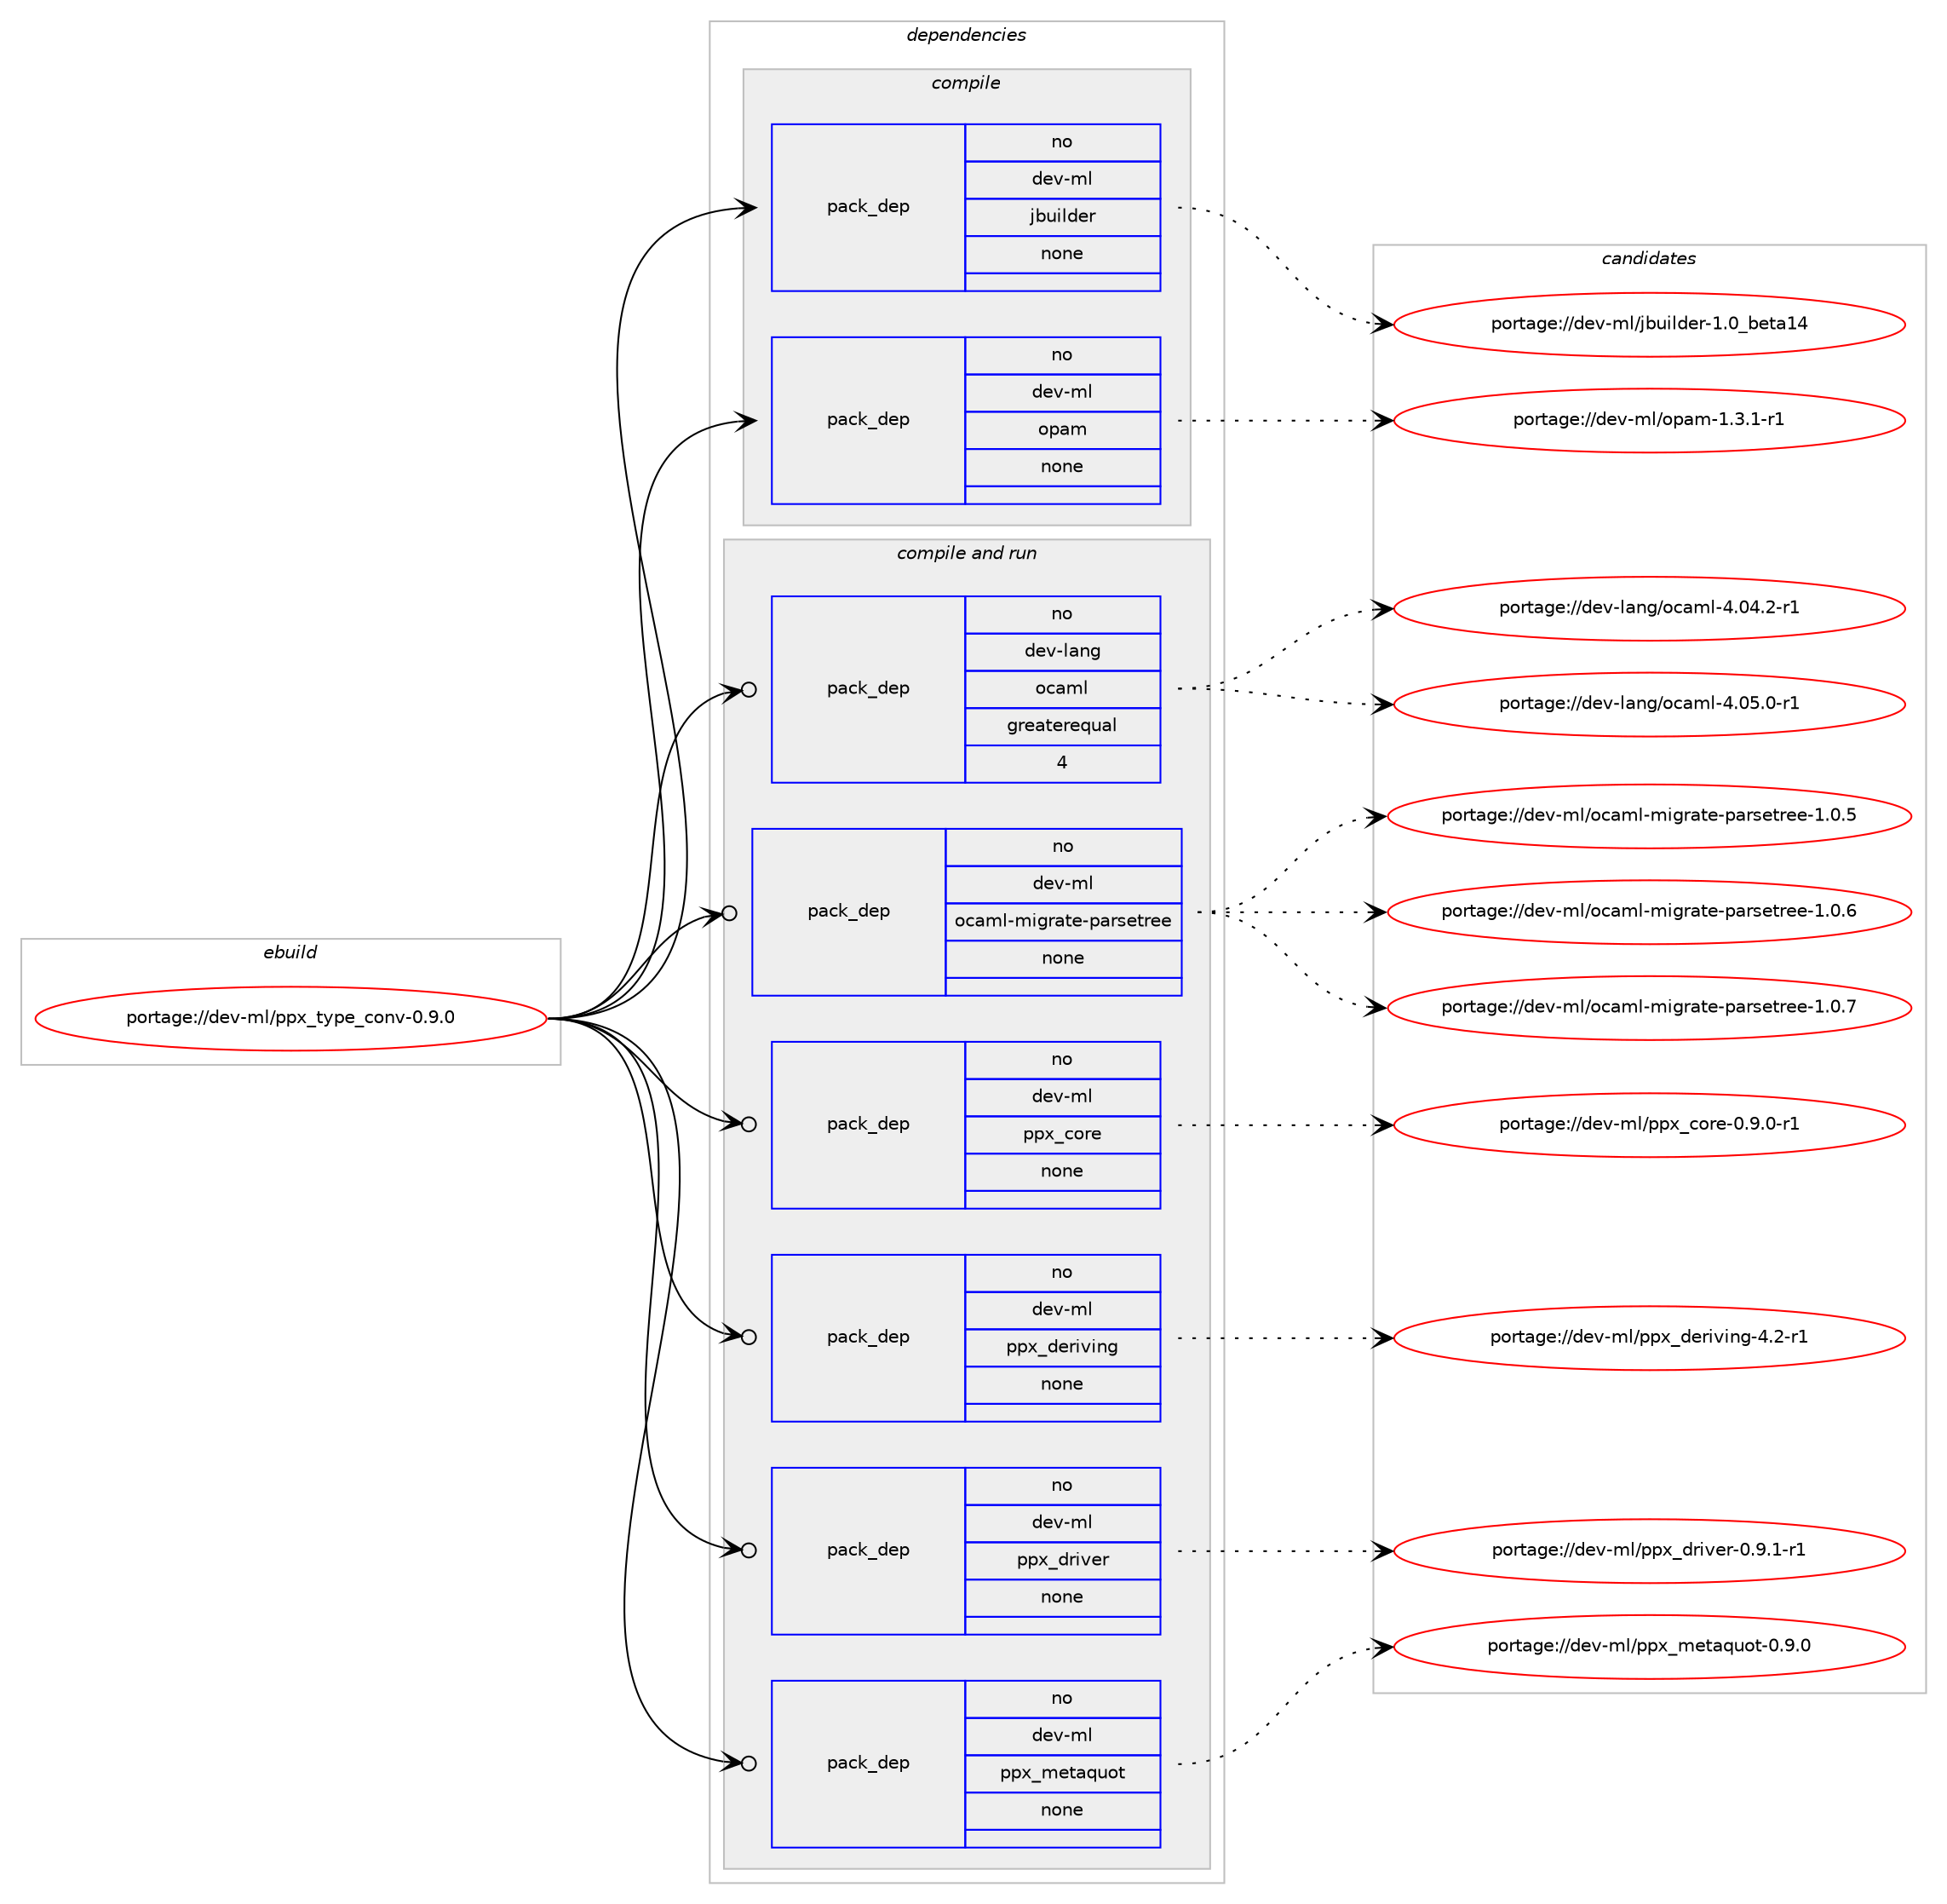 digraph prolog {

# *************
# Graph options
# *************

newrank=true;
concentrate=true;
compound=true;
graph [rankdir=LR,fontname=Helvetica,fontsize=10,ranksep=1.5];#, ranksep=2.5, nodesep=0.2];
edge  [arrowhead=vee];
node  [fontname=Helvetica,fontsize=10];

# **********
# The ebuild
# **********

subgraph cluster_leftcol {
color=gray;
rank=same;
label=<<i>ebuild</i>>;
id [label="portage://dev-ml/ppx_type_conv-0.9.0", color=red, width=4, href="../dev-ml/ppx_type_conv-0.9.0.svg"];
}

# ****************
# The dependencies
# ****************

subgraph cluster_midcol {
color=gray;
label=<<i>dependencies</i>>;
subgraph cluster_compile {
fillcolor="#eeeeee";
style=filled;
label=<<i>compile</i>>;
subgraph pack82276 {
dependency107943 [label=<<TABLE BORDER="0" CELLBORDER="1" CELLSPACING="0" CELLPADDING="4" WIDTH="220"><TR><TD ROWSPAN="6" CELLPADDING="30">pack_dep</TD></TR><TR><TD WIDTH="110">no</TD></TR><TR><TD>dev-ml</TD></TR><TR><TD>jbuilder</TD></TR><TR><TD>none</TD></TR><TR><TD></TD></TR></TABLE>>, shape=none, color=blue];
}
id:e -> dependency107943:w [weight=20,style="solid",arrowhead="vee"];
subgraph pack82277 {
dependency107944 [label=<<TABLE BORDER="0" CELLBORDER="1" CELLSPACING="0" CELLPADDING="4" WIDTH="220"><TR><TD ROWSPAN="6" CELLPADDING="30">pack_dep</TD></TR><TR><TD WIDTH="110">no</TD></TR><TR><TD>dev-ml</TD></TR><TR><TD>opam</TD></TR><TR><TD>none</TD></TR><TR><TD></TD></TR></TABLE>>, shape=none, color=blue];
}
id:e -> dependency107944:w [weight=20,style="solid",arrowhead="vee"];
}
subgraph cluster_compileandrun {
fillcolor="#eeeeee";
style=filled;
label=<<i>compile and run</i>>;
subgraph pack82278 {
dependency107945 [label=<<TABLE BORDER="0" CELLBORDER="1" CELLSPACING="0" CELLPADDING="4" WIDTH="220"><TR><TD ROWSPAN="6" CELLPADDING="30">pack_dep</TD></TR><TR><TD WIDTH="110">no</TD></TR><TR><TD>dev-lang</TD></TR><TR><TD>ocaml</TD></TR><TR><TD>greaterequal</TD></TR><TR><TD>4</TD></TR></TABLE>>, shape=none, color=blue];
}
id:e -> dependency107945:w [weight=20,style="solid",arrowhead="odotvee"];
subgraph pack82279 {
dependency107946 [label=<<TABLE BORDER="0" CELLBORDER="1" CELLSPACING="0" CELLPADDING="4" WIDTH="220"><TR><TD ROWSPAN="6" CELLPADDING="30">pack_dep</TD></TR><TR><TD WIDTH="110">no</TD></TR><TR><TD>dev-ml</TD></TR><TR><TD>ocaml-migrate-parsetree</TD></TR><TR><TD>none</TD></TR><TR><TD></TD></TR></TABLE>>, shape=none, color=blue];
}
id:e -> dependency107946:w [weight=20,style="solid",arrowhead="odotvee"];
subgraph pack82280 {
dependency107947 [label=<<TABLE BORDER="0" CELLBORDER="1" CELLSPACING="0" CELLPADDING="4" WIDTH="220"><TR><TD ROWSPAN="6" CELLPADDING="30">pack_dep</TD></TR><TR><TD WIDTH="110">no</TD></TR><TR><TD>dev-ml</TD></TR><TR><TD>ppx_core</TD></TR><TR><TD>none</TD></TR><TR><TD></TD></TR></TABLE>>, shape=none, color=blue];
}
id:e -> dependency107947:w [weight=20,style="solid",arrowhead="odotvee"];
subgraph pack82281 {
dependency107948 [label=<<TABLE BORDER="0" CELLBORDER="1" CELLSPACING="0" CELLPADDING="4" WIDTH="220"><TR><TD ROWSPAN="6" CELLPADDING="30">pack_dep</TD></TR><TR><TD WIDTH="110">no</TD></TR><TR><TD>dev-ml</TD></TR><TR><TD>ppx_deriving</TD></TR><TR><TD>none</TD></TR><TR><TD></TD></TR></TABLE>>, shape=none, color=blue];
}
id:e -> dependency107948:w [weight=20,style="solid",arrowhead="odotvee"];
subgraph pack82282 {
dependency107949 [label=<<TABLE BORDER="0" CELLBORDER="1" CELLSPACING="0" CELLPADDING="4" WIDTH="220"><TR><TD ROWSPAN="6" CELLPADDING="30">pack_dep</TD></TR><TR><TD WIDTH="110">no</TD></TR><TR><TD>dev-ml</TD></TR><TR><TD>ppx_driver</TD></TR><TR><TD>none</TD></TR><TR><TD></TD></TR></TABLE>>, shape=none, color=blue];
}
id:e -> dependency107949:w [weight=20,style="solid",arrowhead="odotvee"];
subgraph pack82283 {
dependency107950 [label=<<TABLE BORDER="0" CELLBORDER="1" CELLSPACING="0" CELLPADDING="4" WIDTH="220"><TR><TD ROWSPAN="6" CELLPADDING="30">pack_dep</TD></TR><TR><TD WIDTH="110">no</TD></TR><TR><TD>dev-ml</TD></TR><TR><TD>ppx_metaquot</TD></TR><TR><TD>none</TD></TR><TR><TD></TD></TR></TABLE>>, shape=none, color=blue];
}
id:e -> dependency107950:w [weight=20,style="solid",arrowhead="odotvee"];
}
subgraph cluster_run {
fillcolor="#eeeeee";
style=filled;
label=<<i>run</i>>;
}
}

# **************
# The candidates
# **************

subgraph cluster_choices {
rank=same;
color=gray;
label=<<i>candidates</i>>;

subgraph choice82276 {
color=black;
nodesep=1;
choiceportage100101118451091084710698117105108100101114454946489598101116974952 [label="portage://dev-ml/jbuilder-1.0_beta14", color=red, width=4,href="../dev-ml/jbuilder-1.0_beta14.svg"];
dependency107943:e -> choiceportage100101118451091084710698117105108100101114454946489598101116974952:w [style=dotted,weight="100"];
}
subgraph choice82277 {
color=black;
nodesep=1;
choiceportage1001011184510910847111112971094549465146494511449 [label="portage://dev-ml/opam-1.3.1-r1", color=red, width=4,href="../dev-ml/opam-1.3.1-r1.svg"];
dependency107944:e -> choiceportage1001011184510910847111112971094549465146494511449:w [style=dotted,weight="100"];
}
subgraph choice82278 {
color=black;
nodesep=1;
choiceportage1001011184510897110103471119997109108455246485246504511449 [label="portage://dev-lang/ocaml-4.04.2-r1", color=red, width=4,href="../dev-lang/ocaml-4.04.2-r1.svg"];
choiceportage1001011184510897110103471119997109108455246485346484511449 [label="portage://dev-lang/ocaml-4.05.0-r1", color=red, width=4,href="../dev-lang/ocaml-4.05.0-r1.svg"];
dependency107945:e -> choiceportage1001011184510897110103471119997109108455246485246504511449:w [style=dotted,weight="100"];
dependency107945:e -> choiceportage1001011184510897110103471119997109108455246485346484511449:w [style=dotted,weight="100"];
}
subgraph choice82279 {
color=black;
nodesep=1;
choiceportage1001011184510910847111999710910845109105103114971161014511297114115101116114101101454946484653 [label="portage://dev-ml/ocaml-migrate-parsetree-1.0.5", color=red, width=4,href="../dev-ml/ocaml-migrate-parsetree-1.0.5.svg"];
choiceportage1001011184510910847111999710910845109105103114971161014511297114115101116114101101454946484654 [label="portage://dev-ml/ocaml-migrate-parsetree-1.0.6", color=red, width=4,href="../dev-ml/ocaml-migrate-parsetree-1.0.6.svg"];
choiceportage1001011184510910847111999710910845109105103114971161014511297114115101116114101101454946484655 [label="portage://dev-ml/ocaml-migrate-parsetree-1.0.7", color=red, width=4,href="../dev-ml/ocaml-migrate-parsetree-1.0.7.svg"];
dependency107946:e -> choiceportage1001011184510910847111999710910845109105103114971161014511297114115101116114101101454946484653:w [style=dotted,weight="100"];
dependency107946:e -> choiceportage1001011184510910847111999710910845109105103114971161014511297114115101116114101101454946484654:w [style=dotted,weight="100"];
dependency107946:e -> choiceportage1001011184510910847111999710910845109105103114971161014511297114115101116114101101454946484655:w [style=dotted,weight="100"];
}
subgraph choice82280 {
color=black;
nodesep=1;
choiceportage100101118451091084711211212095991111141014548465746484511449 [label="portage://dev-ml/ppx_core-0.9.0-r1", color=red, width=4,href="../dev-ml/ppx_core-0.9.0-r1.svg"];
dependency107947:e -> choiceportage100101118451091084711211212095991111141014548465746484511449:w [style=dotted,weight="100"];
}
subgraph choice82281 {
color=black;
nodesep=1;
choiceportage100101118451091084711211212095100101114105118105110103455246504511449 [label="portage://dev-ml/ppx_deriving-4.2-r1", color=red, width=4,href="../dev-ml/ppx_deriving-4.2-r1.svg"];
dependency107948:e -> choiceportage100101118451091084711211212095100101114105118105110103455246504511449:w [style=dotted,weight="100"];
}
subgraph choice82282 {
color=black;
nodesep=1;
choiceportage1001011184510910847112112120951001141051181011144548465746494511449 [label="portage://dev-ml/ppx_driver-0.9.1-r1", color=red, width=4,href="../dev-ml/ppx_driver-0.9.1-r1.svg"];
dependency107949:e -> choiceportage1001011184510910847112112120951001141051181011144548465746494511449:w [style=dotted,weight="100"];
}
subgraph choice82283 {
color=black;
nodesep=1;
choiceportage10010111845109108471121121209510910111697113117111116454846574648 [label="portage://dev-ml/ppx_metaquot-0.9.0", color=red, width=4,href="../dev-ml/ppx_metaquot-0.9.0.svg"];
dependency107950:e -> choiceportage10010111845109108471121121209510910111697113117111116454846574648:w [style=dotted,weight="100"];
}
}

}
